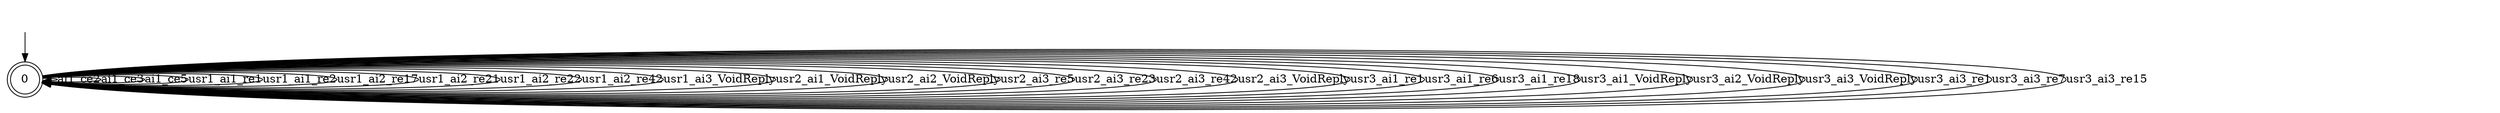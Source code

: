 digraph T1 {
0 [label="0", shape=doublecircle];
0 -> 0  [label="ai1_ce2"];
0 -> 0  [label="ai1_ce3"];
0 -> 0  [label="ai1_ce5"];
0 -> 0  [label="usr1_ai1_re1"];
0 -> 0  [label="usr1_ai1_re2"];
0 -> 0  [label="usr1_ai2_re17"];
0 -> 0  [label="usr1_ai2_re21"];
0 -> 0  [label="usr1_ai2_re22"];
0 -> 0  [label="usr1_ai2_re42"];
0 -> 0  [label="usr1_ai3_VoidReply"];
0 -> 0  [label="usr2_ai1_VoidReply"];
0 -> 0  [label="usr2_ai2_VoidReply"];
0 -> 0  [label="usr2_ai3_re5"];
0 -> 0  [label="usr2_ai3_re23"];
0 -> 0  [label="usr2_ai3_re42"];
0 -> 0  [label="usr2_ai3_VoidReply"];
0 -> 0  [label="usr3_ai1_re1"];
0 -> 0  [label="usr3_ai1_re6"];
0 -> 0  [label="usr3_ai1_re18"];
0 -> 0  [label="usr3_ai1_VoidReply"];
0 -> 0  [label="usr3_ai2_VoidReply"];
0 -> 0  [label="usr3_ai3_VoidReply"];
0 -> 0  [label="usr3_ai3_re1"];
0 -> 0  [label="usr3_ai3_re7"];
0 -> 0  [label="usr3_ai3_re15"];
__start0 [label="", shape=none];
__start0 -> 0  [label=""];
}
